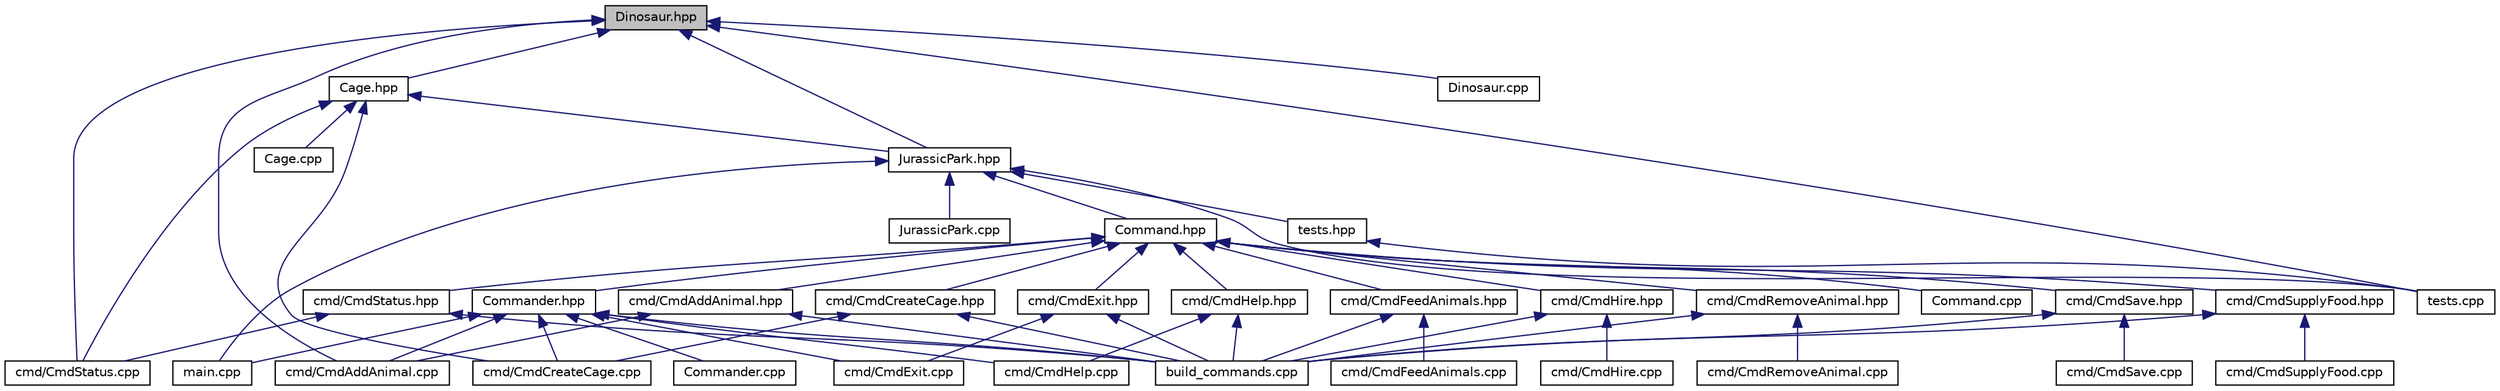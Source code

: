 digraph "Dinosaur.hpp"
{
  edge [fontname="Helvetica",fontsize="10",labelfontname="Helvetica",labelfontsize="10"];
  node [fontname="Helvetica",fontsize="10",shape=record];
  Node8 [label="Dinosaur.hpp",height=0.2,width=0.4,color="black", fillcolor="grey75", style="filled", fontcolor="black"];
  Node8 -> Node9 [dir="back",color="midnightblue",fontsize="10",style="solid"];
  Node9 [label="JurassicPark.hpp",height=0.2,width=0.4,color="black", fillcolor="white", style="filled",URL="$JurassicPark_8hpp.html"];
  Node9 -> Node10 [dir="back",color="midnightblue",fontsize="10",style="solid"];
  Node10 [label="Command.hpp",height=0.2,width=0.4,color="black", fillcolor="white", style="filled",URL="$Command_8hpp.html"];
  Node10 -> Node11 [dir="back",color="midnightblue",fontsize="10",style="solid"];
  Node11 [label="Commander.hpp",height=0.2,width=0.4,color="black", fillcolor="white", style="filled",URL="$Commander_8hpp.html"];
  Node11 -> Node12 [dir="back",color="midnightblue",fontsize="10",style="solid"];
  Node12 [label="build_commands.cpp",height=0.2,width=0.4,color="black", fillcolor="white", style="filled",URL="$build__commands_8cpp.html"];
  Node11 -> Node13 [dir="back",color="midnightblue",fontsize="10",style="solid"];
  Node13 [label="cmd/CmdAddAnimal.cpp",height=0.2,width=0.4,color="black", fillcolor="white", style="filled",URL="$CmdAddAnimal_8cpp.html"];
  Node11 -> Node14 [dir="back",color="midnightblue",fontsize="10",style="solid"];
  Node14 [label="cmd/CmdCreateCage.cpp",height=0.2,width=0.4,color="black", fillcolor="white", style="filled",URL="$CmdCreateCage_8cpp.html"];
  Node11 -> Node15 [dir="back",color="midnightblue",fontsize="10",style="solid"];
  Node15 [label="cmd/CmdExit.cpp",height=0.2,width=0.4,color="black", fillcolor="white", style="filled",URL="$CmdExit_8cpp.html"];
  Node11 -> Node16 [dir="back",color="midnightblue",fontsize="10",style="solid"];
  Node16 [label="cmd/CmdHelp.cpp",height=0.2,width=0.4,color="black", fillcolor="white", style="filled",URL="$CmdHelp_8cpp.html"];
  Node11 -> Node17 [dir="back",color="midnightblue",fontsize="10",style="solid"];
  Node17 [label="Commander.cpp",height=0.2,width=0.4,color="black", fillcolor="white", style="filled",URL="$Commander_8cpp.html"];
  Node11 -> Node18 [dir="back",color="midnightblue",fontsize="10",style="solid"];
  Node18 [label="main.cpp",height=0.2,width=0.4,color="black", fillcolor="white", style="filled",URL="$main_8cpp.html"];
  Node10 -> Node19 [dir="back",color="midnightblue",fontsize="10",style="solid"];
  Node19 [label="cmd/CmdAddAnimal.hpp",height=0.2,width=0.4,color="black", fillcolor="white", style="filled",URL="$CmdAddAnimal_8hpp.html"];
  Node19 -> Node12 [dir="back",color="midnightblue",fontsize="10",style="solid"];
  Node19 -> Node13 [dir="back",color="midnightblue",fontsize="10",style="solid"];
  Node10 -> Node20 [dir="back",color="midnightblue",fontsize="10",style="solid"];
  Node20 [label="cmd/CmdCreateCage.hpp",height=0.2,width=0.4,color="black", fillcolor="white", style="filled",URL="$CmdCreateCage_8hpp.html"];
  Node20 -> Node12 [dir="back",color="midnightblue",fontsize="10",style="solid"];
  Node20 -> Node14 [dir="back",color="midnightblue",fontsize="10",style="solid"];
  Node10 -> Node21 [dir="back",color="midnightblue",fontsize="10",style="solid"];
  Node21 [label="cmd/CmdExit.hpp",height=0.2,width=0.4,color="black", fillcolor="white", style="filled",URL="$CmdExit_8hpp.html"];
  Node21 -> Node12 [dir="back",color="midnightblue",fontsize="10",style="solid"];
  Node21 -> Node15 [dir="back",color="midnightblue",fontsize="10",style="solid"];
  Node10 -> Node22 [dir="back",color="midnightblue",fontsize="10",style="solid"];
  Node22 [label="cmd/CmdFeedAnimals.hpp",height=0.2,width=0.4,color="black", fillcolor="white", style="filled",URL="$CmdFeedAnimals_8hpp.html"];
  Node22 -> Node12 [dir="back",color="midnightblue",fontsize="10",style="solid"];
  Node22 -> Node23 [dir="back",color="midnightblue",fontsize="10",style="solid"];
  Node23 [label="cmd/CmdFeedAnimals.cpp",height=0.2,width=0.4,color="black", fillcolor="white", style="filled",URL="$CmdFeedAnimals_8cpp.html"];
  Node10 -> Node24 [dir="back",color="midnightblue",fontsize="10",style="solid"];
  Node24 [label="cmd/CmdHelp.hpp",height=0.2,width=0.4,color="black", fillcolor="white", style="filled",URL="$CmdHelp_8hpp.html"];
  Node24 -> Node12 [dir="back",color="midnightblue",fontsize="10",style="solid"];
  Node24 -> Node16 [dir="back",color="midnightblue",fontsize="10",style="solid"];
  Node10 -> Node25 [dir="back",color="midnightblue",fontsize="10",style="solid"];
  Node25 [label="cmd/CmdHire.hpp",height=0.2,width=0.4,color="black", fillcolor="white", style="filled",URL="$CmdHire_8hpp.html"];
  Node25 -> Node12 [dir="back",color="midnightblue",fontsize="10",style="solid"];
  Node25 -> Node26 [dir="back",color="midnightblue",fontsize="10",style="solid"];
  Node26 [label="cmd/CmdHire.cpp",height=0.2,width=0.4,color="black", fillcolor="white", style="filled",URL="$CmdHire_8cpp.html"];
  Node10 -> Node27 [dir="back",color="midnightblue",fontsize="10",style="solid"];
  Node27 [label="cmd/CmdRemoveAnimal.hpp",height=0.2,width=0.4,color="black", fillcolor="white", style="filled",URL="$CmdRemoveAnimal_8hpp.html"];
  Node27 -> Node12 [dir="back",color="midnightblue",fontsize="10",style="solid"];
  Node27 -> Node28 [dir="back",color="midnightblue",fontsize="10",style="solid"];
  Node28 [label="cmd/CmdRemoveAnimal.cpp",height=0.2,width=0.4,color="black", fillcolor="white", style="filled",URL="$CmdRemoveAnimal_8cpp.html"];
  Node10 -> Node29 [dir="back",color="midnightblue",fontsize="10",style="solid"];
  Node29 [label="cmd/CmdSave.hpp",height=0.2,width=0.4,color="black", fillcolor="white", style="filled",URL="$CmdSave_8hpp.html"];
  Node29 -> Node12 [dir="back",color="midnightblue",fontsize="10",style="solid"];
  Node29 -> Node30 [dir="back",color="midnightblue",fontsize="10",style="solid"];
  Node30 [label="cmd/CmdSave.cpp",height=0.2,width=0.4,color="black", fillcolor="white", style="filled",URL="$CmdSave_8cpp.html"];
  Node10 -> Node31 [dir="back",color="midnightblue",fontsize="10",style="solid"];
  Node31 [label="cmd/CmdStatus.hpp",height=0.2,width=0.4,color="black", fillcolor="white", style="filled",URL="$CmdStatus_8hpp.html"];
  Node31 -> Node12 [dir="back",color="midnightblue",fontsize="10",style="solid"];
  Node31 -> Node32 [dir="back",color="midnightblue",fontsize="10",style="solid"];
  Node32 [label="cmd/CmdStatus.cpp",height=0.2,width=0.4,color="black", fillcolor="white", style="filled",URL="$CmdStatus_8cpp.html"];
  Node10 -> Node33 [dir="back",color="midnightblue",fontsize="10",style="solid"];
  Node33 [label="cmd/CmdSupplyFood.hpp",height=0.2,width=0.4,color="black", fillcolor="white", style="filled",URL="$CmdSupplyFood_8hpp.html"];
  Node33 -> Node12 [dir="back",color="midnightblue",fontsize="10",style="solid"];
  Node33 -> Node34 [dir="back",color="midnightblue",fontsize="10",style="solid"];
  Node34 [label="cmd/CmdSupplyFood.cpp",height=0.2,width=0.4,color="black", fillcolor="white", style="filled",URL="$CmdSupplyFood_8cpp.html"];
  Node10 -> Node35 [dir="back",color="midnightblue",fontsize="10",style="solid"];
  Node35 [label="Command.cpp",height=0.2,width=0.4,color="black", fillcolor="white", style="filled",URL="$Command_8cpp.html"];
  Node9 -> Node36 [dir="back",color="midnightblue",fontsize="10",style="solid"];
  Node36 [label="JurassicPark.cpp",height=0.2,width=0.4,color="black", fillcolor="white", style="filled",URL="$JurassicPark_8cpp.html"];
  Node9 -> Node18 [dir="back",color="midnightblue",fontsize="10",style="solid"];
  Node9 -> Node37 [dir="back",color="midnightblue",fontsize="10",style="solid"];
  Node37 [label="tests.hpp",height=0.2,width=0.4,color="black", fillcolor="white", style="filled",URL="$tests_8hpp.html"];
  Node37 -> Node38 [dir="back",color="midnightblue",fontsize="10",style="solid"];
  Node38 [label="tests.cpp",height=0.2,width=0.4,color="black", fillcolor="white", style="filled",URL="$tests_8cpp.html"];
  Node9 -> Node38 [dir="back",color="midnightblue",fontsize="10",style="solid"];
  Node8 -> Node39 [dir="back",color="midnightblue",fontsize="10",style="solid"];
  Node39 [label="Cage.hpp",height=0.2,width=0.4,color="black", fillcolor="white", style="filled",URL="$Cage_8hpp.html"];
  Node39 -> Node9 [dir="back",color="midnightblue",fontsize="10",style="solid"];
  Node39 -> Node40 [dir="back",color="midnightblue",fontsize="10",style="solid"];
  Node40 [label="Cage.cpp",height=0.2,width=0.4,color="black", fillcolor="white", style="filled",URL="$Cage_8cpp.html"];
  Node39 -> Node14 [dir="back",color="midnightblue",fontsize="10",style="solid"];
  Node39 -> Node32 [dir="back",color="midnightblue",fontsize="10",style="solid"];
  Node8 -> Node13 [dir="back",color="midnightblue",fontsize="10",style="solid"];
  Node8 -> Node32 [dir="back",color="midnightblue",fontsize="10",style="solid"];
  Node8 -> Node41 [dir="back",color="midnightblue",fontsize="10",style="solid"];
  Node41 [label="Dinosaur.cpp",height=0.2,width=0.4,color="black", fillcolor="white", style="filled",URL="$Dinosaur_8cpp.html"];
  Node8 -> Node38 [dir="back",color="midnightblue",fontsize="10",style="solid"];
}
